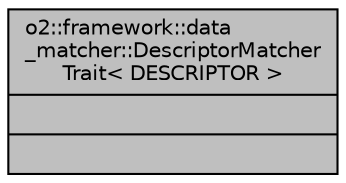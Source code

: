 digraph "o2::framework::data_matcher::DescriptorMatcherTrait&lt; DESCRIPTOR &gt;"
{
 // INTERACTIVE_SVG=YES
  bgcolor="transparent";
  edge [fontname="Helvetica",fontsize="10",labelfontname="Helvetica",labelfontsize="10"];
  node [fontname="Helvetica",fontsize="10",shape=record];
  Node1 [label="{o2::framework::data\l_matcher::DescriptorMatcher\lTrait\< DESCRIPTOR \>\n||}",height=0.2,width=0.4,color="black", fillcolor="grey75", style="filled" fontcolor="black"];
}
